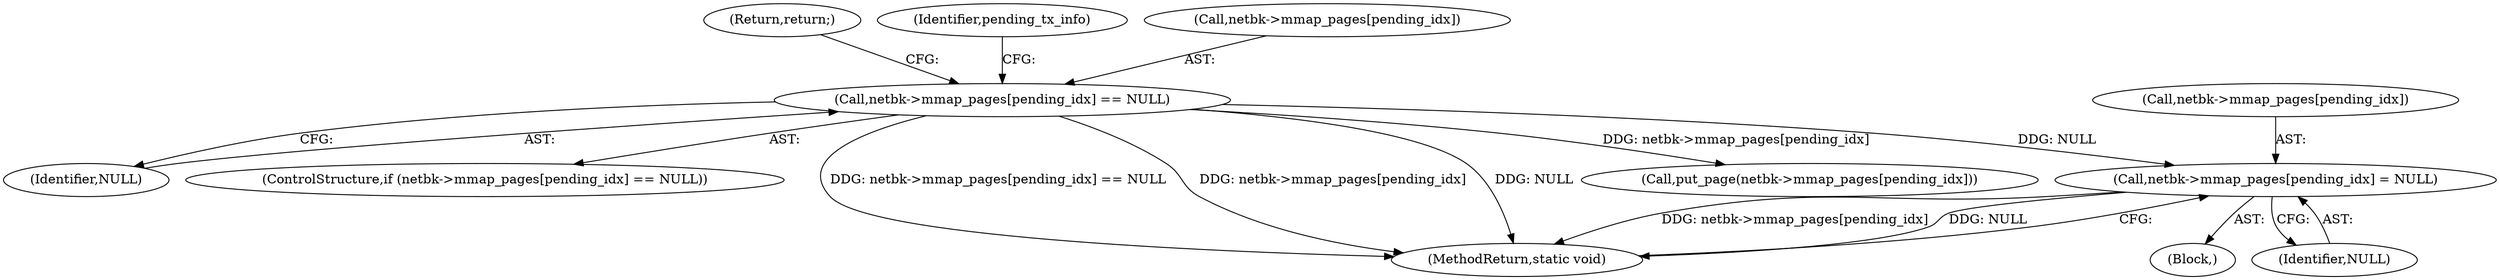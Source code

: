 digraph "0_linux_7d5145d8eb2b9791533ffe4dc003b129b9696c48_0@array" {
"1000169" [label="(Call,netbk->mmap_pages[pending_idx] = NULL)"];
"1000110" [label="(Call,netbk->mmap_pages[pending_idx] == NULL)"];
"1000116" [label="(Identifier,NULL)"];
"1000117" [label="(Return,return;)"];
"1000105" [label="(Block,)"];
"1000110" [label="(Call,netbk->mmap_pages[pending_idx] == NULL)"];
"1000175" [label="(Identifier,NULL)"];
"1000170" [label="(Call,netbk->mmap_pages[pending_idx])"];
"1000119" [label="(Identifier,pending_tx_info)"];
"1000111" [label="(Call,netbk->mmap_pages[pending_idx])"];
"1000109" [label="(ControlStructure,if (netbk->mmap_pages[pending_idx] == NULL))"];
"1000176" [label="(MethodReturn,static void)"];
"1000163" [label="(Call,put_page(netbk->mmap_pages[pending_idx]))"];
"1000169" [label="(Call,netbk->mmap_pages[pending_idx] = NULL)"];
"1000169" -> "1000105"  [label="AST: "];
"1000169" -> "1000175"  [label="CFG: "];
"1000170" -> "1000169"  [label="AST: "];
"1000175" -> "1000169"  [label="AST: "];
"1000176" -> "1000169"  [label="CFG: "];
"1000169" -> "1000176"  [label="DDG: netbk->mmap_pages[pending_idx]"];
"1000169" -> "1000176"  [label="DDG: NULL"];
"1000110" -> "1000169"  [label="DDG: NULL"];
"1000110" -> "1000109"  [label="AST: "];
"1000110" -> "1000116"  [label="CFG: "];
"1000111" -> "1000110"  [label="AST: "];
"1000116" -> "1000110"  [label="AST: "];
"1000117" -> "1000110"  [label="CFG: "];
"1000119" -> "1000110"  [label="CFG: "];
"1000110" -> "1000176"  [label="DDG: netbk->mmap_pages[pending_idx] == NULL"];
"1000110" -> "1000176"  [label="DDG: netbk->mmap_pages[pending_idx]"];
"1000110" -> "1000176"  [label="DDG: NULL"];
"1000110" -> "1000163"  [label="DDG: netbk->mmap_pages[pending_idx]"];
}

